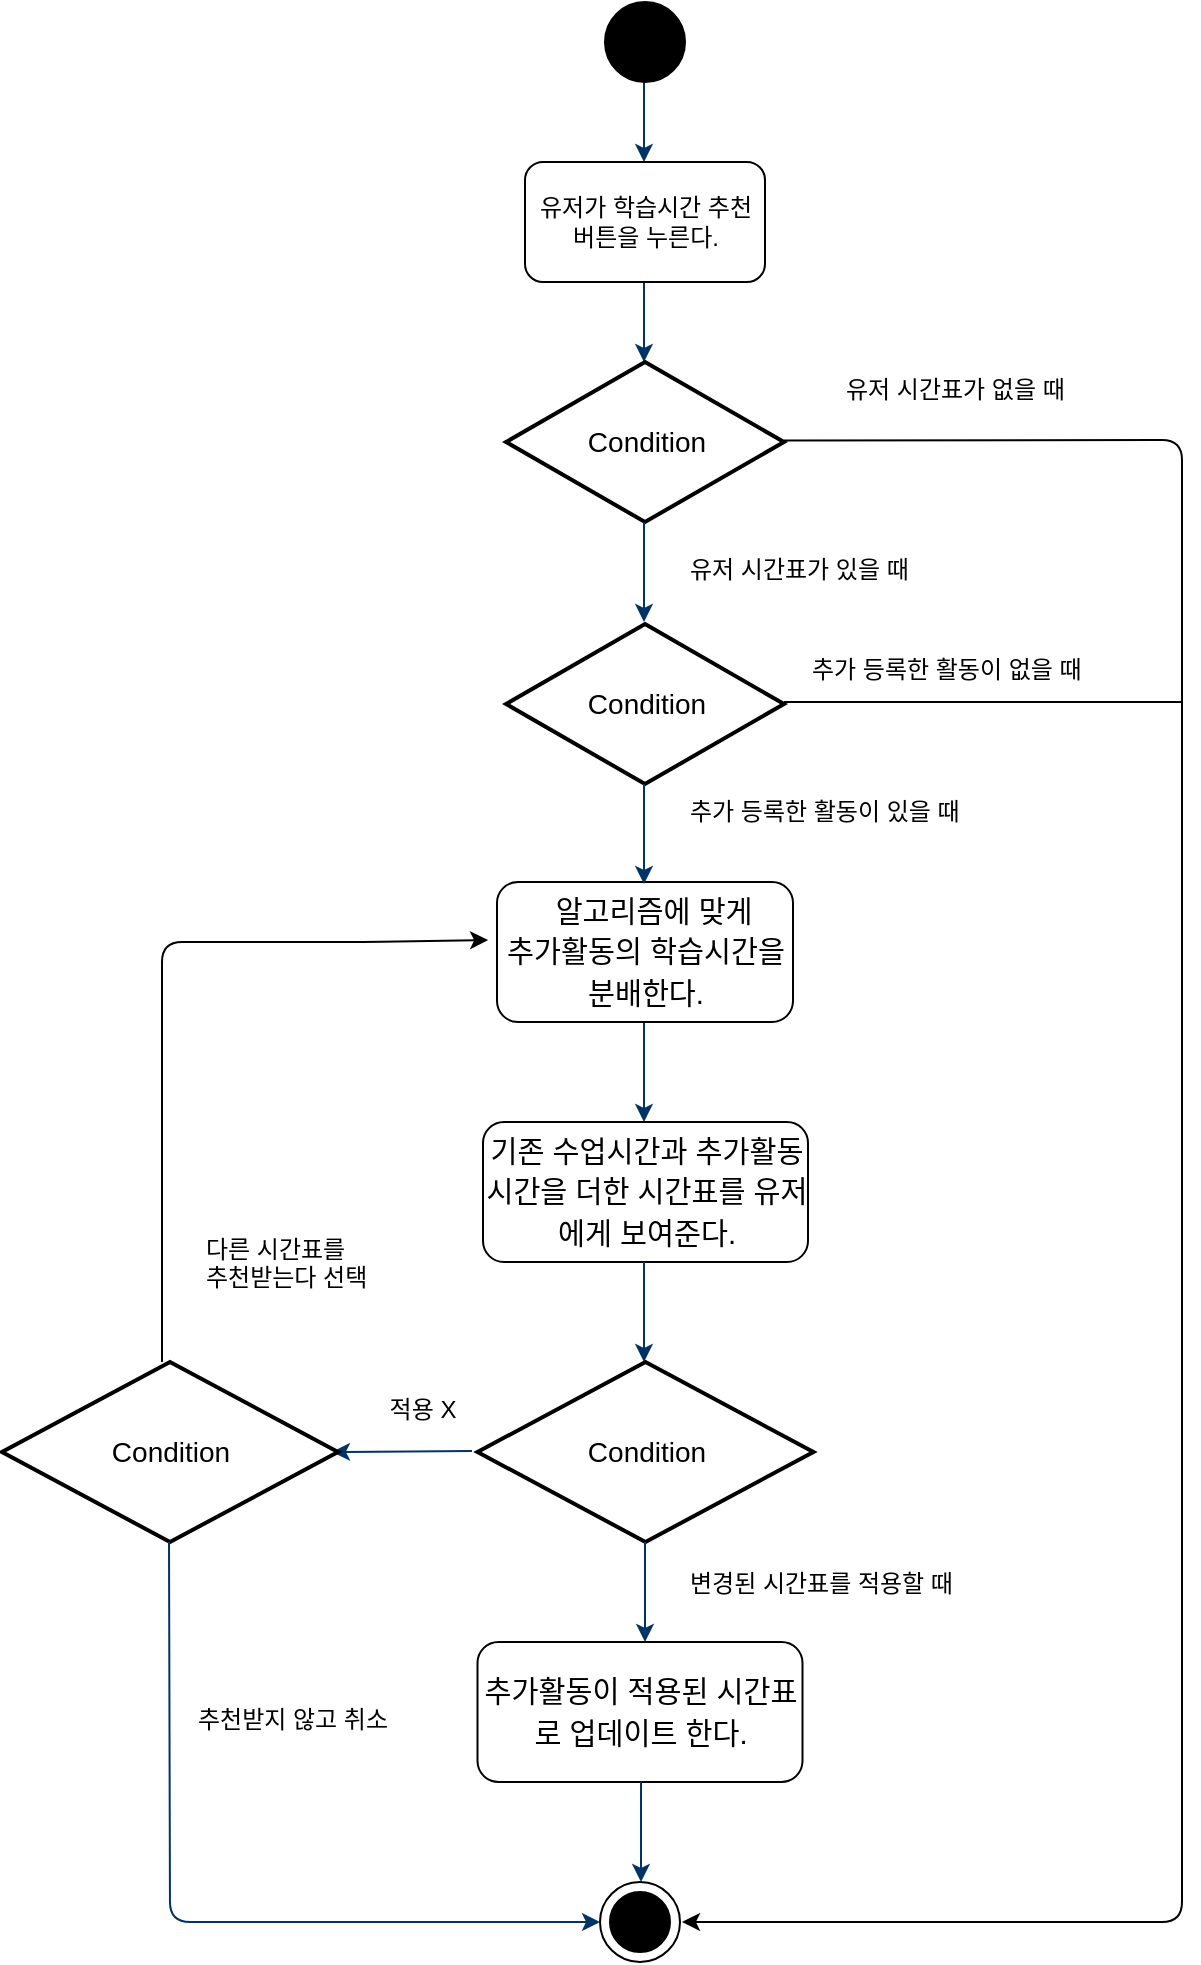 <mxfile version="14.6.11" type="google"><diagram id="6a731a19-8d31-9384-78a2-239565b7b9f0" name="Page-1"><mxGraphModel dx="2591" dy="762" grid="0" gridSize="10" guides="0" tooltips="1" connect="1" arrows="1" fold="1" page="1" pageScale="1" pageWidth="1169" pageHeight="827" background="#ffffff" math="0" shadow="0"><root><mxCell id="0"/><mxCell id="1" parent="0"/><mxCell id="7" style="fontStyle=1;strokeColor=#003366;strokeWidth=1;html=1;" parent="1" edge="1"><mxGeometry relative="1" as="geometry"><mxPoint x="321" y="90" as="sourcePoint"/><mxPoint x="321" y="130" as="targetPoint"/></mxGeometry></mxCell><mxCell id="8" style="fontStyle=1;strokeColor=#003366;strokeWidth=1;html=1;" parent="1" edge="1"><mxGeometry relative="1" as="geometry"><mxPoint x="321" y="190" as="sourcePoint"/><mxPoint x="321" y="230" as="targetPoint"/><Array as="points"><mxPoint x="321" y="190"/></Array></mxGeometry></mxCell><mxCell id="11" value="추가 등록한 활동이 있을 때" style="text;fontStyle=0;html=1;strokeColor=none;gradientColor=none;fillColor=none;strokeWidth=2;" parent="1" vertex="1"><mxGeometry x="341.5" y="441" width="138.5" height="19" as="geometry"/></mxCell><mxCell id="17" value="" style="edgeStyle=elbowEdgeStyle;elbow=horizontal;fontStyle=1;strokeColor=#003366;strokeWidth=1;html=1;" parent="1" edge="1"><mxGeometry x="1" y="-30" width="100" height="100" as="geometry"><mxPoint x="321" y="560" as="sourcePoint"/><mxPoint x="321" y="610" as="targetPoint"/></mxGeometry></mxCell><mxCell id="33" value="" style="edgeStyle=elbowEdgeStyle;elbow=vertical;exitX=1;exitY=0.5;exitPerimeter=0;fontStyle=1;strokeColor=#003366;strokeWidth=1;html=1;" parent="1" edge="1"><mxGeometry x="-405" y="-485.5" width="100" height="100" as="geometry"><mxPoint x="235" y="774.5" as="sourcePoint"/><mxPoint x="165" y="775.5" as="targetPoint"/><Array as="points"><mxPoint x="285.5" y="775"/></Array></mxGeometry></mxCell><mxCell id="CVi7JBGz3nlo9S3pk5ON-55" value="" style="verticalLabelPosition=bottom;verticalAlign=top;html=1;shape=mxgraph.flowchart.on-page_reference;strokeColor=#000000;fillColor=#000000;" parent="1" vertex="1"><mxGeometry x="301.5" y="50" width="40" height="40" as="geometry"/></mxCell><mxCell id="CVi7JBGz3nlo9S3pk5ON-57" value="유저가 학습시간 추천&lt;br&gt;버튼을 누른다." style="rounded=1;whiteSpace=wrap;html=1;strokeColor=#000000;fillColor=#FFFFFF;" parent="1" vertex="1"><mxGeometry x="261.5" y="130" width="120" height="60" as="geometry"/></mxCell><mxCell id="CVi7JBGz3nlo9S3pk5ON-58" value="&lt;font style=&quot;font-size: 14px&quot;&gt;Condition&lt;/font&gt;" style="shape=mxgraph.flowchart.decision;strokeWidth=2;gradientColor=none;gradientDirection=north;fontStyle=0;html=1;" parent="1" vertex="1"><mxGeometry x="252" y="230" width="139" height="80" as="geometry"/></mxCell><mxCell id="CVi7JBGz3nlo9S3pk5ON-59" value="유저 시간표가 있을 때" style="text;fontStyle=0;html=1;strokeColor=none;gradientColor=none;fillColor=none;strokeWidth=2;" parent="1" vertex="1"><mxGeometry x="341.5" y="320" width="130" height="20" as="geometry"/></mxCell><mxCell id="CVi7JBGz3nlo9S3pk5ON-62" value="&lt;span style=&quot;font-size: 14px&quot;&gt;Condition&lt;/span&gt;" style="shape=mxgraph.flowchart.decision;strokeWidth=2;gradientColor=none;gradientDirection=north;fontStyle=0;html=1;" parent="1" vertex="1"><mxGeometry x="252" y="361" width="139" height="80" as="geometry"/></mxCell><mxCell id="CVi7JBGz3nlo9S3pk5ON-65" value="&lt;span id=&quot;docs-internal-guid-85e5c403-7fff-f6c3-a711-2d124e718500&quot;&gt;&lt;p dir=&quot;ltr&quot; style=&quot;line-height: 1.38 ; margin-top: 12pt ; margin-bottom: 12pt&quot;&gt;&lt;span style=&quot;font-size: 11pt ; font-family: &amp;#34;arial&amp;#34; ; background-color: transparent ; vertical-align: baseline&quot;&gt;&amp;nbsp; &amp;nbsp; &amp;nbsp;알고리즘에 맞게&amp;nbsp; &amp;nbsp; &lt;/span&gt;&lt;span style=&quot;background-color: transparent ; font-size: 11pt ; font-family: &amp;#34;arial&amp;#34; ; vertical-align: baseline&quot;&gt;추가&lt;/span&gt;&lt;span style=&quot;background-color: transparent ; font-family: &amp;#34;arial&amp;#34; ; font-size: 11pt&quot;&gt;활동의 학습시간을 분배한다.&lt;/span&gt;&lt;/p&gt;&lt;/span&gt;" style="rounded=1;whiteSpace=wrap;html=1;strokeColor=#000000;fillColor=#FFFFFF;" parent="1" vertex="1"><mxGeometry x="247.5" y="490" width="148" height="70" as="geometry"/></mxCell><mxCell id="CVi7JBGz3nlo9S3pk5ON-68" value="" style="edgeStyle=elbowEdgeStyle;elbow=horizontal;fontStyle=1;strokeColor=#003366;strokeWidth=1;html=1;" parent="1" edge="1"><mxGeometry x="1" y="-149" width="100" height="100" as="geometry"><mxPoint x="321" y="441" as="sourcePoint"/><mxPoint x="321" y="491" as="targetPoint"/></mxGeometry></mxCell><mxCell id="CVi7JBGz3nlo9S3pk5ON-70" value="" style="edgeStyle=elbowEdgeStyle;elbow=horizontal;fontStyle=1;strokeColor=#003366;strokeWidth=1;html=1;" parent="1" edge="1"><mxGeometry x="1" y="-280" width="100" height="100" as="geometry"><mxPoint x="321" y="310" as="sourcePoint"/><mxPoint x="321" y="360" as="targetPoint"/></mxGeometry></mxCell><mxCell id="CVi7JBGz3nlo9S3pk5ON-71" value="&lt;span id=&quot;docs-internal-guid-85e5c403-7fff-f6c3-a711-2d124e718500&quot; style=&quot;font-size: 14.667px&quot;&gt;&lt;p dir=&quot;ltr&quot; style=&quot;line-height: 1.38 ; margin-top: 12pt ; margin-bottom: 12pt&quot;&gt;기존 수업시간과 추가활동 시간을 더한 시간표를 유저에게 보여준다.&lt;/p&gt;&lt;/span&gt;" style="rounded=1;whiteSpace=wrap;html=1;strokeColor=#000000;fillColor=#FFFFFF;" parent="1" vertex="1"><mxGeometry x="240.5" y="610" width="162.5" height="70" as="geometry"/></mxCell><mxCell id="CVi7JBGz3nlo9S3pk5ON-73" value="" style="edgeStyle=elbowEdgeStyle;elbow=horizontal;fontStyle=1;strokeColor=#003366;strokeWidth=1;html=1;" parent="1" edge="1"><mxGeometry x="1" y="90" width="100" height="100" as="geometry"><mxPoint x="321" y="680" as="sourcePoint"/><mxPoint x="321" y="730" as="targetPoint"/></mxGeometry></mxCell><mxCell id="CVi7JBGz3nlo9S3pk5ON-74" value="&lt;font style=&quot;font-size: 14px&quot;&gt;Condition&lt;/font&gt;" style="shape=mxgraph.flowchart.decision;strokeWidth=2;gradientColor=none;gradientDirection=north;fontStyle=0;html=1;" parent="1" vertex="1"><mxGeometry x="237.75" y="730" width="168" height="90" as="geometry"/></mxCell><mxCell id="CVi7JBGz3nlo9S3pk5ON-77" value="" style="edgeStyle=elbowEdgeStyle;elbow=horizontal;fontStyle=1;strokeColor=#003366;strokeWidth=1;html=1;" parent="1" edge="1"><mxGeometry x="1.5" y="230" width="100" height="100" as="geometry"><mxPoint x="321.5" y="820" as="sourcePoint"/><mxPoint x="321.5" y="870" as="targetPoint"/></mxGeometry></mxCell><mxCell id="CVi7JBGz3nlo9S3pk5ON-78" value="변경된 시간표를 적용할 때" style="text;fontStyle=0;html=1;strokeColor=none;gradientColor=none;fillColor=none;strokeWidth=2;" parent="1" vertex="1"><mxGeometry x="341.5" y="827" width="168.5" height="30" as="geometry"/></mxCell><mxCell id="CVi7JBGz3nlo9S3pk5ON-79" value="적용 X" style="text;fontStyle=0;html=1;strokeColor=none;gradientColor=none;fillColor=none;strokeWidth=2;align=center;" parent="1" vertex="1"><mxGeometry x="190" y="740" width="40" height="26" as="geometry"/></mxCell><mxCell id="CVi7JBGz3nlo9S3pk5ON-83" value="&lt;font style=&quot;font-size: 14px&quot;&gt;Condition&lt;/font&gt;" style="shape=mxgraph.flowchart.decision;strokeWidth=2;gradientColor=none;gradientDirection=north;fontStyle=0;html=1;" parent="1" vertex="1"><mxGeometry y="730" width="168" height="90" as="geometry"/></mxCell><mxCell id="CVi7JBGz3nlo9S3pk5ON-84" value="다른 시간표를&amp;nbsp;&lt;br&gt;추천받는다 선택" style="text;fontStyle=0;html=1;strokeColor=none;gradientColor=none;fillColor=none;strokeWidth=2;" parent="1" vertex="1"><mxGeometry x="100" y="660" width="40" height="26" as="geometry"/></mxCell><mxCell id="CVi7JBGz3nlo9S3pk5ON-85" value="" style="endArrow=classic;html=1;entryX=-0.03;entryY=0.414;entryDx=0;entryDy=0;entryPerimeter=0;" parent="1" target="CVi7JBGz3nlo9S3pk5ON-65" edge="1"><mxGeometry width="50" height="50" relative="1" as="geometry"><mxPoint x="80" y="730" as="sourcePoint"/><mxPoint x="130" y="680" as="targetPoint"/><Array as="points"><mxPoint x="80" y="520"/><mxPoint x="180" y="520"/></Array></mxGeometry></mxCell><mxCell id="CVi7JBGz3nlo9S3pk5ON-86" value="" style="verticalLabelPosition=bottom;verticalAlign=top;html=1;shape=mxgraph.flowchart.on-page_reference;strokeColor=#000000;fillColor=#FFFFFF;" parent="1" vertex="1"><mxGeometry x="299" y="990" width="40" height="40" as="geometry"/></mxCell><mxCell id="CVi7JBGz3nlo9S3pk5ON-88" value="" style="edgeStyle=elbowEdgeStyle;elbow=horizontal;fontStyle=1;strokeColor=#003366;strokeWidth=1;html=1;entryX=0;entryY=0.5;entryDx=0;entryDy=0;entryPerimeter=0;" parent="1" target="CVi7JBGz3nlo9S3pk5ON-86" edge="1"><mxGeometry x="-236.5" y="230" width="100" height="100" as="geometry"><mxPoint x="83.5" y="820" as="sourcePoint"/><mxPoint x="300" y="1000" as="targetPoint"/><Array as="points"><mxPoint x="84" y="910"/></Array></mxGeometry></mxCell><mxCell id="CVi7JBGz3nlo9S3pk5ON-89" value="추천받지 않고 취소" style="text;fontStyle=0;html=1;strokeColor=none;gradientColor=none;fillColor=none;strokeWidth=2;align=center;" parent="1" vertex="1"><mxGeometry x="90" y="895" width="110" height="20" as="geometry"/></mxCell><mxCell id="CVi7JBGz3nlo9S3pk5ON-90" value="&lt;span id=&quot;docs-internal-guid-85e5c403-7fff-f6c3-a711-2d124e718500&quot; style=&quot;font-size: 14.667px&quot;&gt;&lt;p dir=&quot;ltr&quot; style=&quot;line-height: 1.38 ; margin-top: 12pt ; margin-bottom: 12pt&quot;&gt;&lt;span id=&quot;docs-internal-guid-02edc5d4-7fff-2030-a48a-1f7c23622286&quot;&gt;&lt;span style=&quot;font-size: 11pt ; font-family: &amp;#34;arial&amp;#34; ; background-color: transparent ; vertical-align: baseline&quot;&gt;추가활동이 적용된 시간표로 업데이트 한다.&lt;/span&gt;&lt;/span&gt;&lt;br&gt;&lt;/p&gt;&lt;/span&gt;" style="rounded=1;whiteSpace=wrap;html=1;strokeColor=#000000;fillColor=#FFFFFF;" parent="1" vertex="1"><mxGeometry x="237.75" y="870" width="162.5" height="70" as="geometry"/></mxCell><mxCell id="CVi7JBGz3nlo9S3pk5ON-91" value="" style="edgeStyle=elbowEdgeStyle;elbow=horizontal;fontStyle=1;strokeColor=#003366;strokeWidth=1;html=1;" parent="1" edge="1"><mxGeometry x="-0.5" y="350" width="100" height="100" as="geometry"><mxPoint x="319.5" y="940" as="sourcePoint"/><mxPoint x="319.5" y="990" as="targetPoint"/></mxGeometry></mxCell><mxCell id="jniB6N4yUFYiilyYAAdd-43" value="" style="ellipse;whiteSpace=wrap;html=1;aspect=fixed;fillColor=#000000;" parent="1" vertex="1"><mxGeometry x="304" y="995" width="30" height="30" as="geometry"/></mxCell><mxCell id="jniB6N4yUFYiilyYAAdd-50" value="" style="endArrow=classic;html=1;" parent="1" edge="1"><mxGeometry relative="1" as="geometry"><mxPoint x="391" y="269.29" as="sourcePoint"/><mxPoint x="340" y="1010" as="targetPoint"/><Array as="points"><mxPoint x="590" y="269"/><mxPoint x="590" y="1010"/></Array></mxGeometry></mxCell><mxCell id="jniB6N4yUFYiilyYAAdd-51" value="" style="endArrow=none;html=1;" parent="1" edge="1"><mxGeometry width="50" height="50" relative="1" as="geometry"><mxPoint x="391" y="400" as="sourcePoint"/><mxPoint x="590" y="400" as="targetPoint"/></mxGeometry></mxCell><mxCell id="jniB6N4yUFYiilyYAAdd-52" value="유저 시간표가 없을 때" style="text;fontStyle=0;html=1;strokeColor=none;gradientColor=none;fillColor=none;strokeWidth=2;" parent="1" vertex="1"><mxGeometry x="420" y="230" width="130" height="20" as="geometry"/></mxCell><mxCell id="jniB6N4yUFYiilyYAAdd-54" value="추가 등록한 활동이 없을 때" style="text;fontStyle=0;html=1;strokeColor=none;gradientColor=none;fillColor=none;strokeWidth=2;" parent="1" vertex="1"><mxGeometry x="403" y="370" width="138.5" height="19" as="geometry"/></mxCell></root></mxGraphModel></diagram></mxfile>